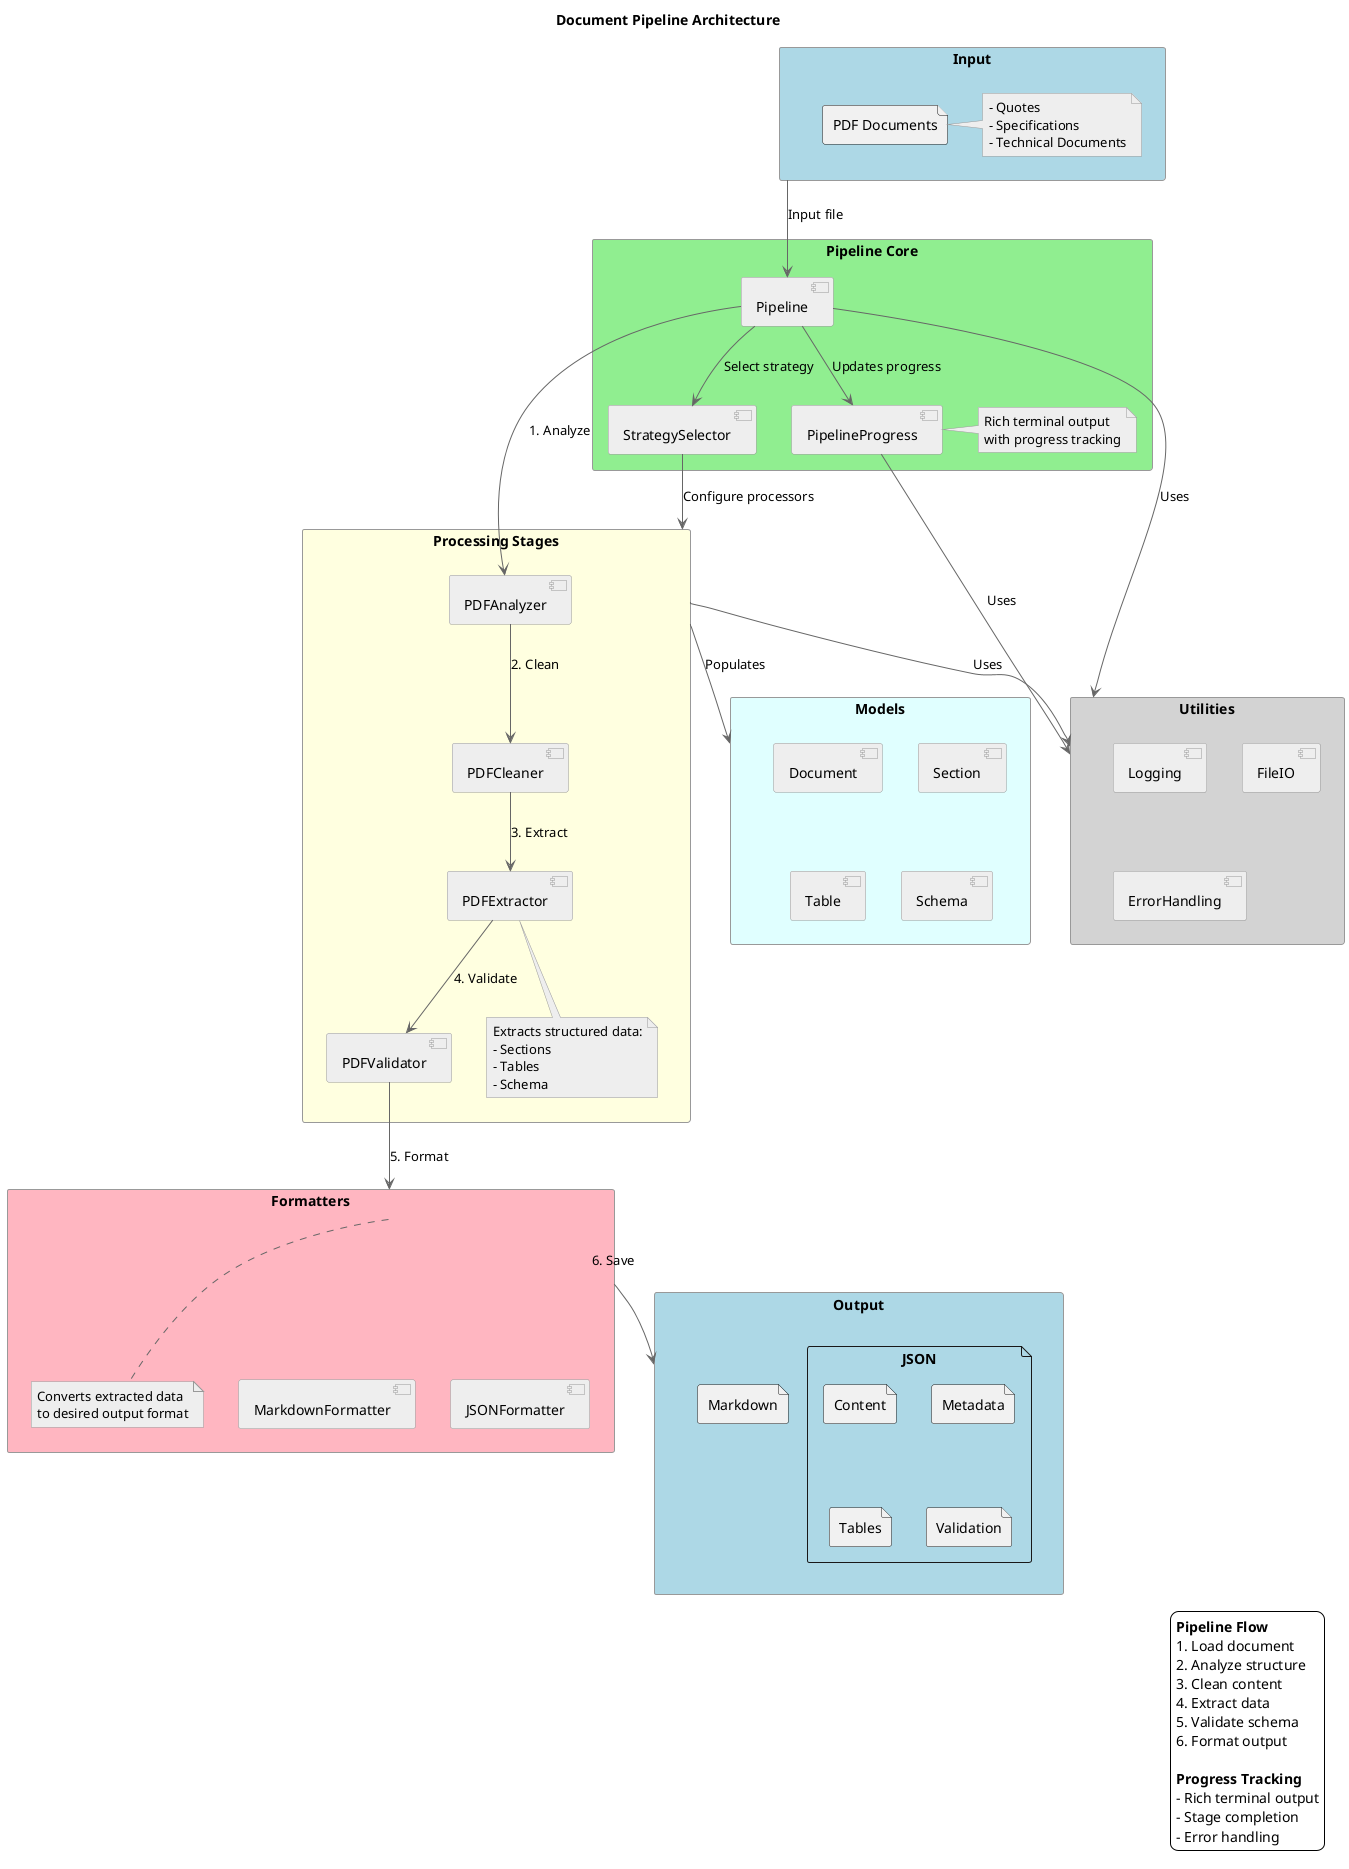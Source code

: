 @startuml Pipeline Architecture

' Define styles
skinparam componentStyle uml2
skinparam backgroundColor white
skinparam ArrowColor #666666
skinparam ComponentBorderColor #999999
skinparam ComponentBackgroundColor #EEEEEE
skinparam NoteBorderColor #999999
skinparam NoteBackgroundColor #EEEEEE
skinparam RectangleBorderColor #999999
skinparam RectangleBackgroundColor #EEEEEE

' Title
title Document Pipeline Architecture

' Main components
rectangle "Input" as input #LightBlue {
  file "PDF Documents" as pdf
  note right of pdf
    - Quotes
    - Specifications
    - Technical Documents
  end note
}

rectangle "Pipeline Core" as core #LightGreen {
  component "Pipeline" as pipeline
  component "PipelineProgress" as progress
  component "StrategySelector" as selector
  note right of progress
    Rich terminal output
    with progress tracking
  end note
}

rectangle "Processing Stages" as stages #LightYellow {
  component "PDFAnalyzer" as analyzer
  component "PDFCleaner" as cleaner
  component "PDFExtractor" as extractor
  component "PDFValidator" as validator
  note bottom of extractor
    Extracts structured data:
    - Sections
    - Tables
    - Schema
  end note
}

rectangle "Formatters" as formatters #LightPink {
  component "JSONFormatter" as jsonformat
  component "MarkdownFormatter" as mdformat
  note bottom of formatters
    Converts extracted data
    to desired output format
  end note
}

rectangle "Models" as models #LightCyan {
  component "Document" as doc
  component "Section" as section
  component "Table" as table
  component "Schema" as schema
}

rectangle "Utilities" as utils #LightGray {
  component "Logging" as logging
  component "FileIO" as fileio
  component "ErrorHandling" as error
}

rectangle "Output" as output #LightBlue {
  file "JSON" as json {
    file "Content" as content
    file "Metadata" as metadata
    file "Tables" as tables
    file "Validation" as validation
  }
  file "Markdown" as markdown
}

' Flow
input --> pipeline : Input file
pipeline --> progress : Updates progress
pipeline --> selector : Select strategy
selector --> stages : Configure processors

' Processing flow
pipeline --> analyzer : 1. Analyze
analyzer --> cleaner : 2. Clean
cleaner --> extractor : 3. Extract
extractor --> validator : 4. Validate
validator --> formatters : 5. Format
formatters --> output : 6. Save

' Component relationships
stages --> models : Populates
stages --> utils : Uses
pipeline --> utils : Uses
progress --> utils : Uses

' Legend
legend right
  **Pipeline Flow**
  1. Load document
  2. Analyze structure
  3. Clean content
  4. Extract data
  5. Validate schema
  6. Format output
  
  **Progress Tracking**
  - Rich terminal output
  - Stage completion
  - Error handling
end legend

@enduml
